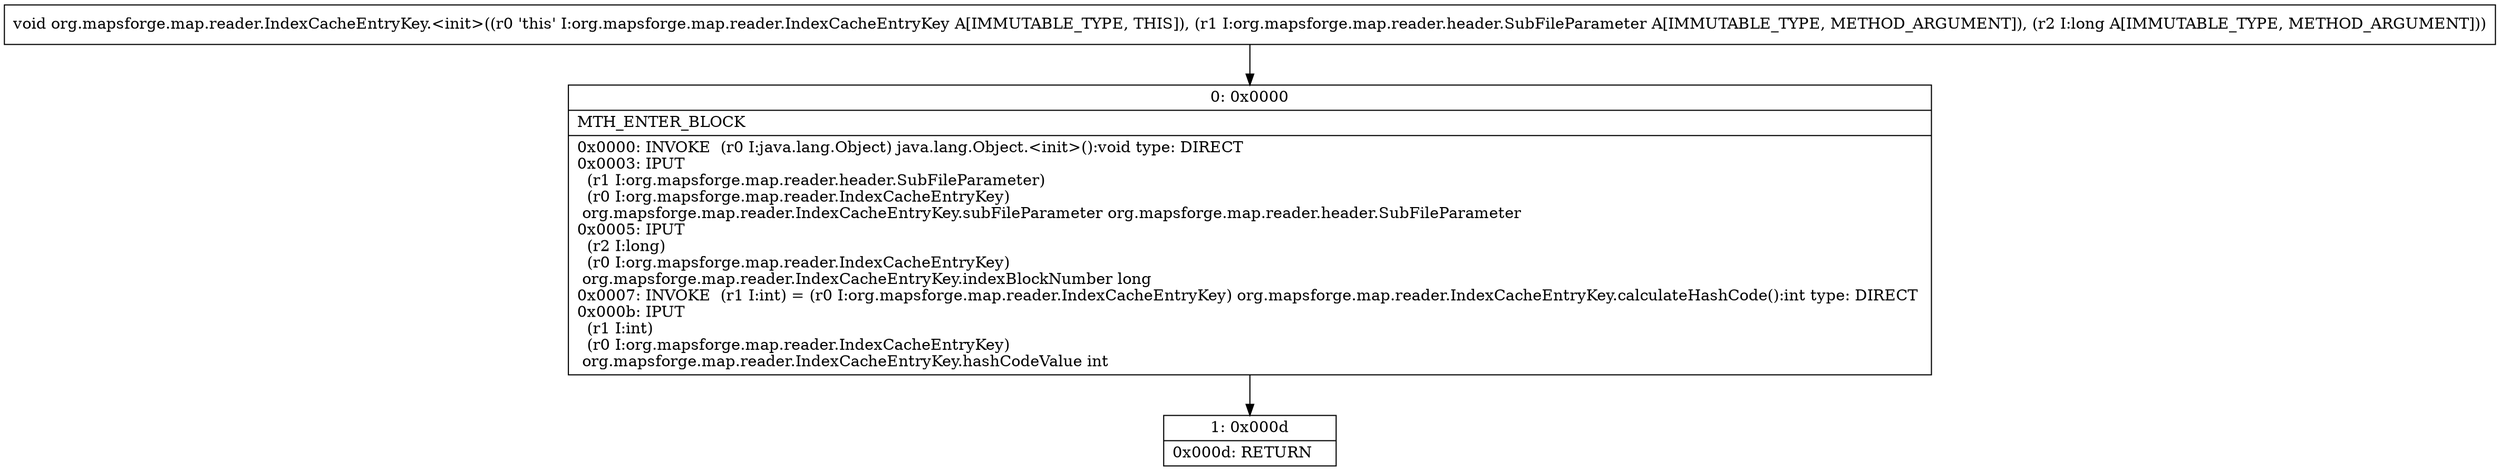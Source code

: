 digraph "CFG fororg.mapsforge.map.reader.IndexCacheEntryKey.\<init\>(Lorg\/mapsforge\/map\/reader\/header\/SubFileParameter;J)V" {
Node_0 [shape=record,label="{0\:\ 0x0000|MTH_ENTER_BLOCK\l|0x0000: INVOKE  (r0 I:java.lang.Object) java.lang.Object.\<init\>():void type: DIRECT \l0x0003: IPUT  \l  (r1 I:org.mapsforge.map.reader.header.SubFileParameter)\l  (r0 I:org.mapsforge.map.reader.IndexCacheEntryKey)\l org.mapsforge.map.reader.IndexCacheEntryKey.subFileParameter org.mapsforge.map.reader.header.SubFileParameter \l0x0005: IPUT  \l  (r2 I:long)\l  (r0 I:org.mapsforge.map.reader.IndexCacheEntryKey)\l org.mapsforge.map.reader.IndexCacheEntryKey.indexBlockNumber long \l0x0007: INVOKE  (r1 I:int) = (r0 I:org.mapsforge.map.reader.IndexCacheEntryKey) org.mapsforge.map.reader.IndexCacheEntryKey.calculateHashCode():int type: DIRECT \l0x000b: IPUT  \l  (r1 I:int)\l  (r0 I:org.mapsforge.map.reader.IndexCacheEntryKey)\l org.mapsforge.map.reader.IndexCacheEntryKey.hashCodeValue int \l}"];
Node_1 [shape=record,label="{1\:\ 0x000d|0x000d: RETURN   \l}"];
MethodNode[shape=record,label="{void org.mapsforge.map.reader.IndexCacheEntryKey.\<init\>((r0 'this' I:org.mapsforge.map.reader.IndexCacheEntryKey A[IMMUTABLE_TYPE, THIS]), (r1 I:org.mapsforge.map.reader.header.SubFileParameter A[IMMUTABLE_TYPE, METHOD_ARGUMENT]), (r2 I:long A[IMMUTABLE_TYPE, METHOD_ARGUMENT])) }"];
MethodNode -> Node_0;
Node_0 -> Node_1;
}

